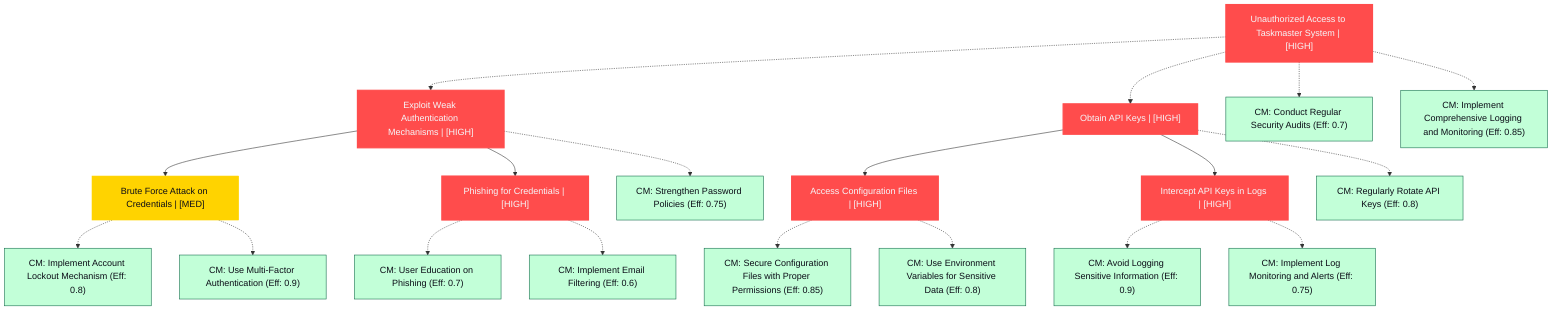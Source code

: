 graph TB
  root["Unauthorized Access to Taskmaster System | [HIGH]"]:::highRisk
  node_1["Exploit Weak Authentication Mechanisms | [HIGH]"]:::highRisk
  node_1_1["Brute Force Attack on Credentials | [MED]"]:::mediumRisk
  node_1_1_cm_0["CM: Implement Account Lockout Mechanism (Eff: 0.8)"]:::countermeasure
  node_1_1_cm_1["CM: Use Multi-Factor Authentication (Eff: 0.9)"]:::countermeasure
  node_1_2["Phishing for Credentials | [HIGH]"]:::highRisk
  node_1_2_cm_0["CM: User Education on Phishing (Eff: 0.7)"]:::countermeasure
  node_1_2_cm_1["CM: Implement Email Filtering (Eff: 0.6)"]:::countermeasure
  node_1_cm_0["CM: Strengthen Password Policies (Eff: 0.75)"]:::countermeasure
  node_2["Obtain API Keys | [HIGH]"]:::highRisk
  node_2_1["Access Configuration Files | [HIGH]"]:::highRisk
  node_2_1_cm_0["CM: Secure Configuration Files with Proper Permissions (Eff: 0.85)"]:::countermeasure
  node_2_1_cm_1["CM: Use Environment Variables for Sensitive Data (Eff: 0.8)"]:::countermeasure
  node_2_2["Intercept API Keys in Logs | [HIGH]"]:::highRisk
  node_2_2_cm_0["CM: Avoid Logging Sensitive Information (Eff: 0.9)"]:::countermeasure
  node_2_2_cm_1["CM: Implement Log Monitoring and Alerts (Eff: 0.75)"]:::countermeasure
  node_2_cm_0["CM: Regularly Rotate API Keys (Eff: 0.8)"]:::countermeasure
  root_cm_0["CM: Conduct Regular Security Audits (Eff: 0.7)"]:::countermeasure
  root_cm_1["CM: Implement Comprehensive Logging and Monitoring (Eff: 0.85)"]:::countermeasure

  root -.-> node_1
  node_1 --> node_1_1
  node_1_1 -.-> node_1_1_cm_0
  node_1_1 -.-> node_1_1_cm_1
  node_1 --> node_1_2
  node_1_2 -.-> node_1_2_cm_0
  node_1_2 -.-> node_1_2_cm_1
  node_1 -.-> node_1_cm_0
  root -.-> node_2
  node_2 --> node_2_1
  node_2_1 -.-> node_2_1_cm_0
  node_2_1 -.-> node_2_1_cm_1
  node_2 --> node_2_2
  node_2_2 -.-> node_2_2_cm_0
  node_2_2 -.-> node_2_2_cm_1
  node_2 -.-> node_2_cm_0
  root -.-> root_cm_0
  root -.-> root_cm_1

  classDef andNode fill:#FF4C4C,stroke:#FF4C4C,stroke-width:2px,color:#F5F7FA
  classDef orNode fill:#36FF8F,stroke:#36FF8F,stroke-width:2px,color:#0B0D17
  classDef leafNode fill:#29ABE2,stroke:#29ABE2,stroke-width:2px,color:#F5F7FA
  classDef highRisk fill:#FF4C4C,color:#F5F7FA,stroke:#FF4C4C,stroke-width:2px
  classDef mediumRisk fill:#FFD300,stroke:#FFD300,stroke-width:1px,color:#0B0D17
  classDef lowRisk fill:#FFF2B3,stroke:#FFF2B3,stroke-width:1px,color:#0B0D17
  classDef countermeasure fill:#C2FFD8,stroke:#106B49,stroke-width:1px,color:#0B0D17
  classDef reference fill:#A259FF,stroke:#c3a4ff,stroke-width:1px,stroke-dasharray:3 3,color:#F5F7FA
  classDef mitreNode stroke-dasharray:5 5
  classDef note fill:#ffffcc,stroke:#ffcc00,stroke-width:2px,stroke-dasharray:5 5